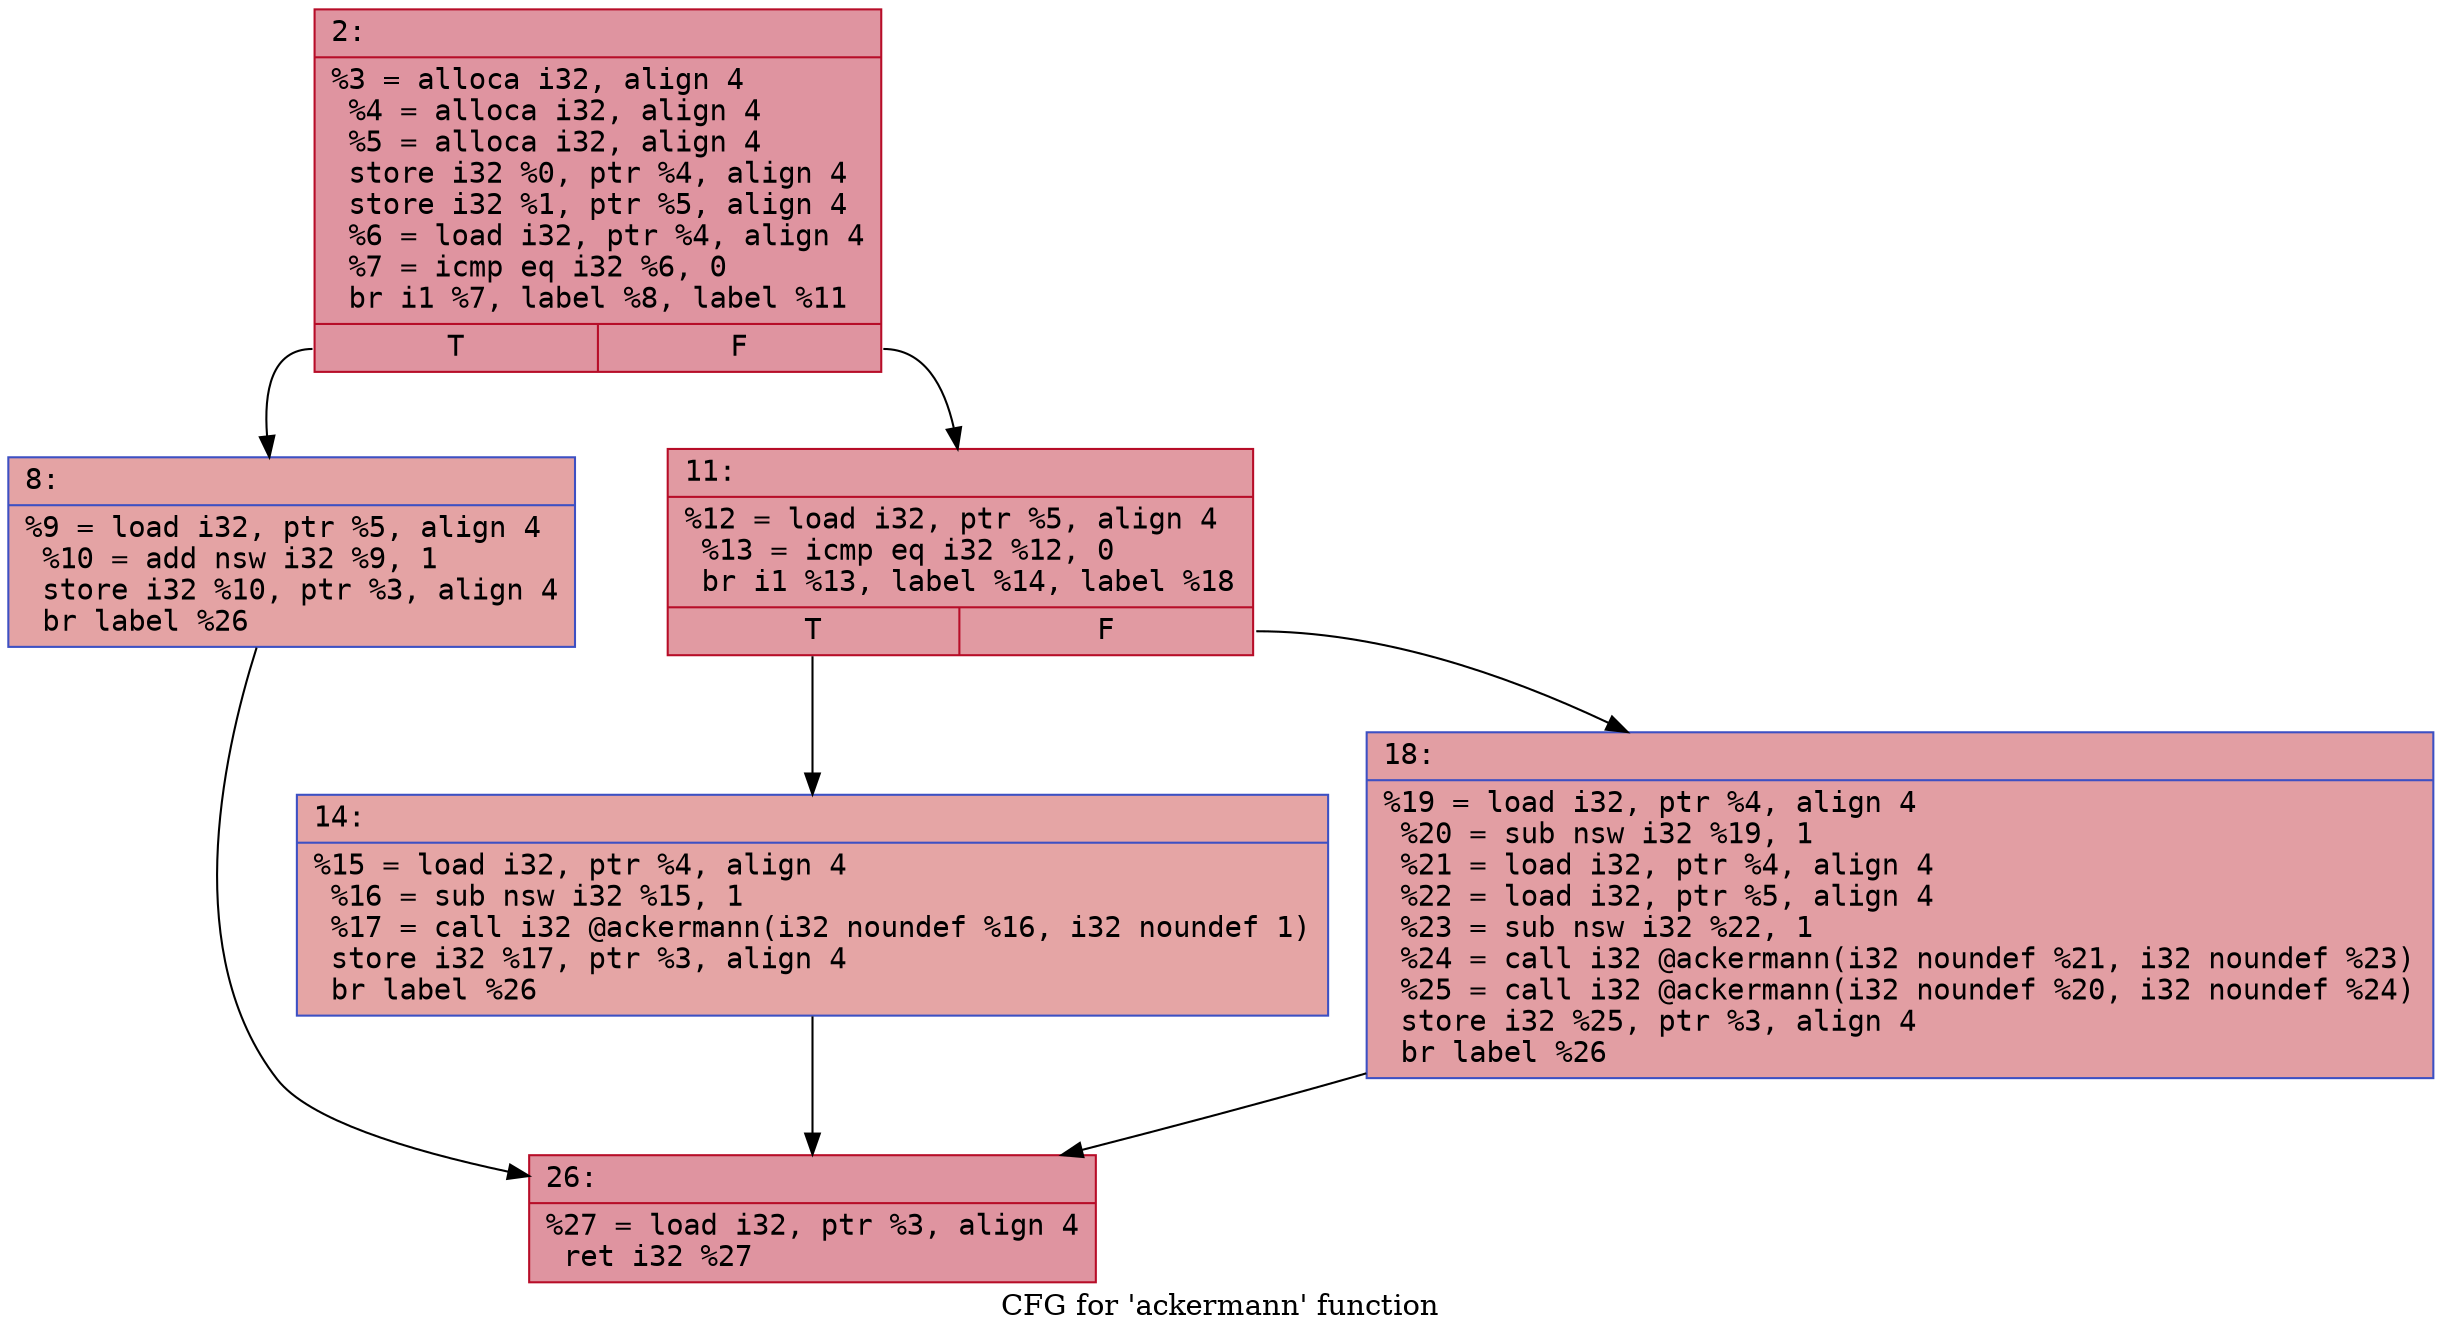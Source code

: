 digraph "CFG for 'ackermann' function" {
	label="CFG for 'ackermann' function";

	Node0x5916b70159f0 [shape=record,color="#b70d28ff", style=filled, fillcolor="#b70d2870" fontname="Courier",label="{2:\l|  %3 = alloca i32, align 4\l  %4 = alloca i32, align 4\l  %5 = alloca i32, align 4\l  store i32 %0, ptr %4, align 4\l  store i32 %1, ptr %5, align 4\l  %6 = load i32, ptr %4, align 4\l  %7 = icmp eq i32 %6, 0\l  br i1 %7, label %8, label %11\l|{<s0>T|<s1>F}}"];
	Node0x5916b70159f0:s0 -> Node0x5916b7016260;
	Node0x5916b70159f0:s1 -> Node0x5916b70162c0;
	Node0x5916b7016260 [shape=record,color="#3d50c3ff", style=filled, fillcolor="#c32e3170" fontname="Courier",label="{8:\l|  %9 = load i32, ptr %5, align 4\l  %10 = add nsw i32 %9, 1\l  store i32 %10, ptr %3, align 4\l  br label %26\l}"];
	Node0x5916b7016260 -> Node0x5916b7016580;
	Node0x5916b70162c0 [shape=record,color="#b70d28ff", style=filled, fillcolor="#bb1b2c70" fontname="Courier",label="{11:\l|  %12 = load i32, ptr %5, align 4\l  %13 = icmp eq i32 %12, 0\l  br i1 %13, label %14, label %18\l|{<s0>T|<s1>F}}"];
	Node0x5916b70162c0:s0 -> Node0x5916b7016760;
	Node0x5916b70162c0:s1 -> Node0x5916b70167c0;
	Node0x5916b7016760 [shape=record,color="#3d50c3ff", style=filled, fillcolor="#c5333470" fontname="Courier",label="{14:\l|  %15 = load i32, ptr %4, align 4\l  %16 = sub nsw i32 %15, 1\l  %17 = call i32 @ackermann(i32 noundef %16, i32 noundef 1)\l  store i32 %17, ptr %3, align 4\l  br label %26\l}"];
	Node0x5916b7016760 -> Node0x5916b7016580;
	Node0x5916b70167c0 [shape=record,color="#3d50c3ff", style=filled, fillcolor="#be242e70" fontname="Courier",label="{18:\l|  %19 = load i32, ptr %4, align 4\l  %20 = sub nsw i32 %19, 1\l  %21 = load i32, ptr %4, align 4\l  %22 = load i32, ptr %5, align 4\l  %23 = sub nsw i32 %22, 1\l  %24 = call i32 @ackermann(i32 noundef %21, i32 noundef %23)\l  %25 = call i32 @ackermann(i32 noundef %20, i32 noundef %24)\l  store i32 %25, ptr %3, align 4\l  br label %26\l}"];
	Node0x5916b70167c0 -> Node0x5916b7016580;
	Node0x5916b7016580 [shape=record,color="#b70d28ff", style=filled, fillcolor="#b70d2870" fontname="Courier",label="{26:\l|  %27 = load i32, ptr %3, align 4\l  ret i32 %27\l}"];
}
